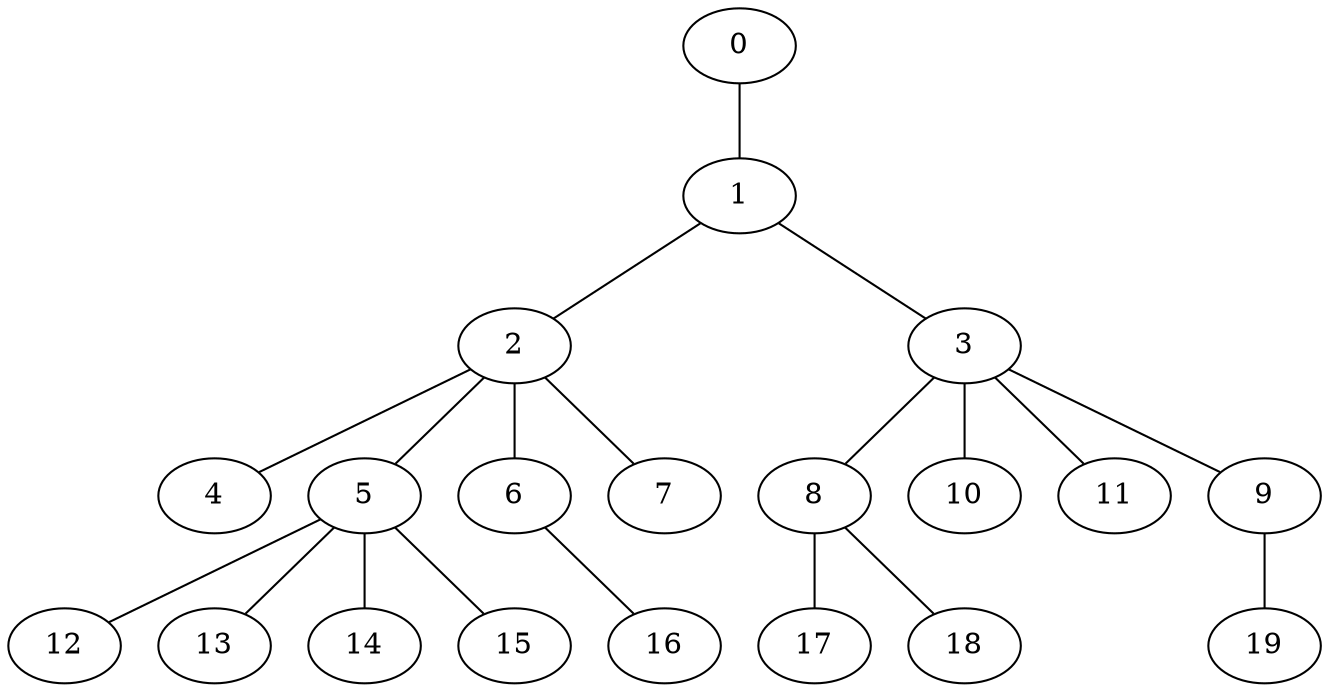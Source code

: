 
graph graphname {
    0 -- 1
1 -- 2
1 -- 3
2 -- 4
2 -- 5
2 -- 6
2 -- 7
3 -- 8
3 -- 10
3 -- 11
3 -- 9
5 -- 12
5 -- 13
5 -- 14
5 -- 15
6 -- 16
8 -- 17
8 -- 18
9 -- 19

}
